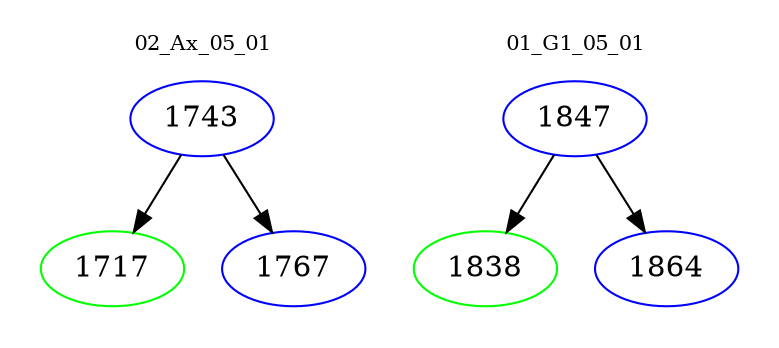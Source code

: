 digraph{
subgraph cluster_0 {
color = white
label = "02_Ax_05_01";
fontsize=10;
T0_1743 [label="1743", color="blue"]
T0_1743 -> T0_1717 [color="black"]
T0_1717 [label="1717", color="green"]
T0_1743 -> T0_1767 [color="black"]
T0_1767 [label="1767", color="blue"]
}
subgraph cluster_1 {
color = white
label = "01_G1_05_01";
fontsize=10;
T1_1847 [label="1847", color="blue"]
T1_1847 -> T1_1838 [color="black"]
T1_1838 [label="1838", color="green"]
T1_1847 -> T1_1864 [color="black"]
T1_1864 [label="1864", color="blue"]
}
}
